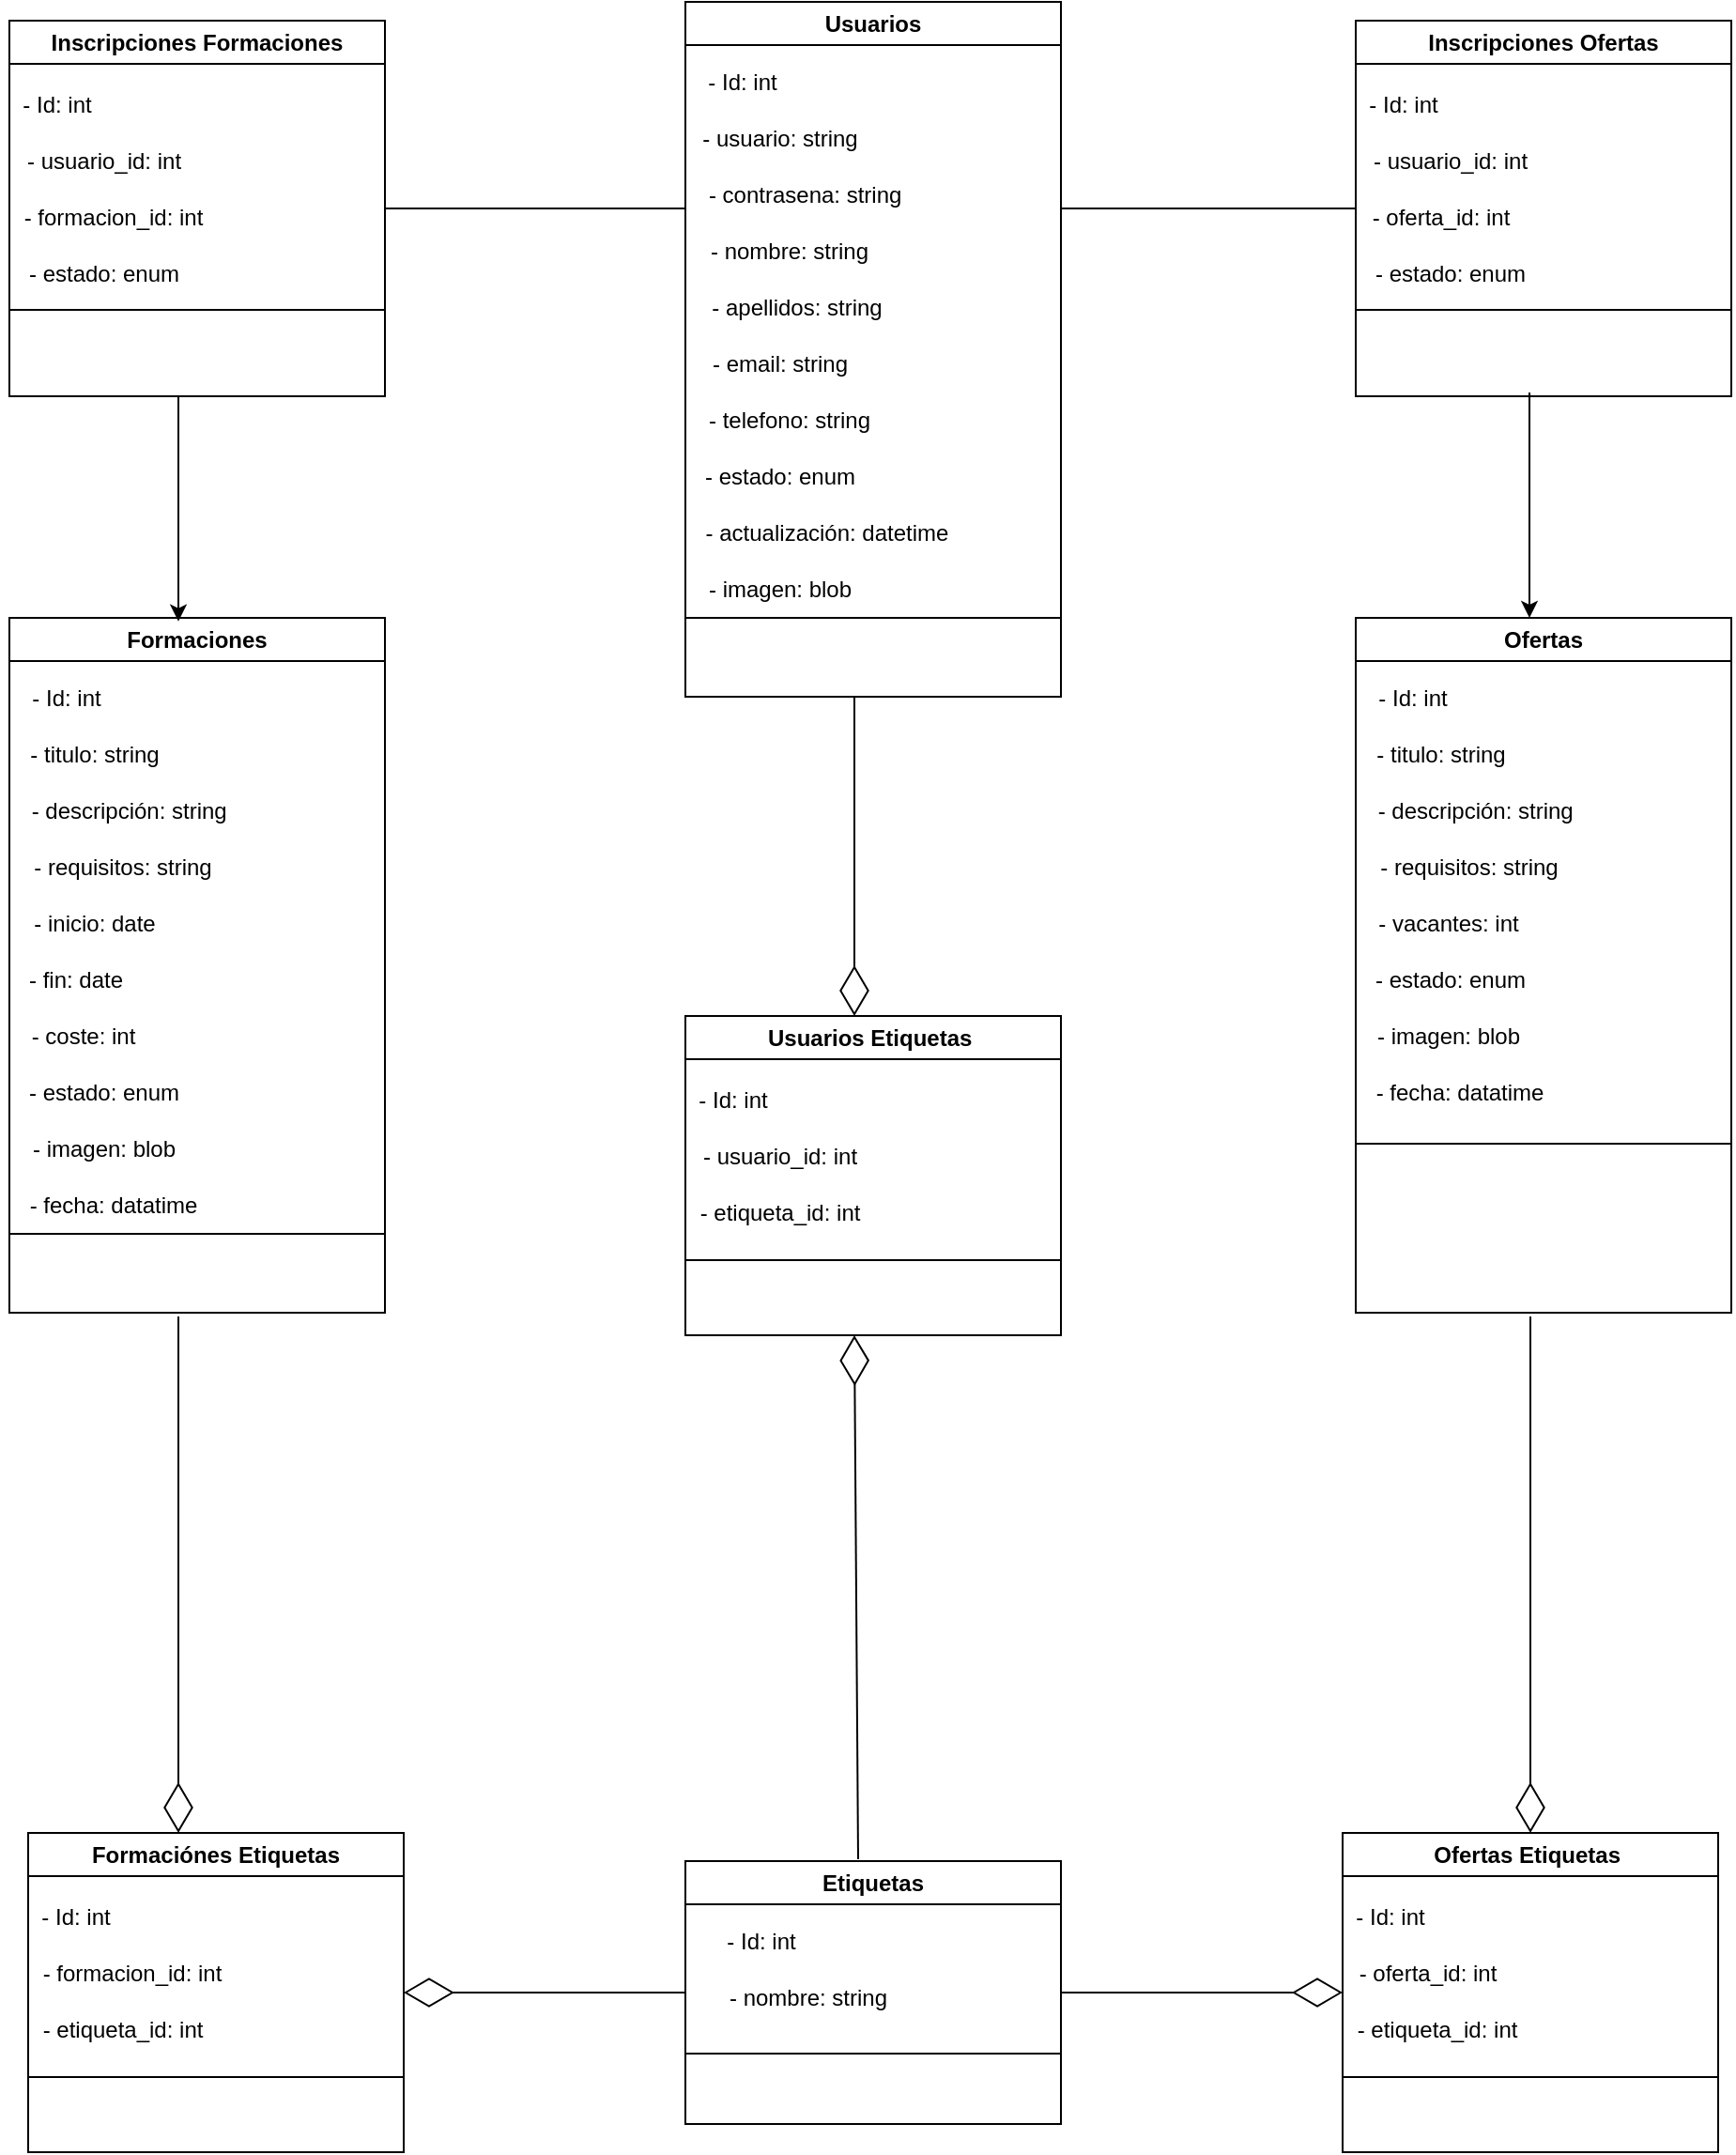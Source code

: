 <mxfile version="24.0.6" type="device">
  <diagram name="Página-1" id="EkDfT6Zjrfnr6tJfvy7X">
    <mxGraphModel dx="1674" dy="746" grid="1" gridSize="10" guides="1" tooltips="1" connect="1" arrows="1" fold="1" page="1" pageScale="1" pageWidth="827" pageHeight="1169" math="0" shadow="0">
      <root>
        <mxCell id="0" />
        <mxCell id="1" parent="0" />
        <mxCell id="8hRfX3uIP-VZX8fTtAwc-1" value="Etiquetas" style="swimlane;whiteSpace=wrap;html=1;" vertex="1" parent="1">
          <mxGeometry x="440" y="1030" width="200" height="140" as="geometry" />
        </mxCell>
        <mxCell id="8hRfX3uIP-VZX8fTtAwc-8" value="- nombre: string" style="text;html=1;align=center;verticalAlign=middle;resizable=0;points=[];autosize=1;strokeColor=none;fillColor=none;" vertex="1" parent="8hRfX3uIP-VZX8fTtAwc-1">
          <mxGeometry x="10" y="58" width="110" height="30" as="geometry" />
        </mxCell>
        <mxCell id="8hRfX3uIP-VZX8fTtAwc-6" value="" style="endArrow=none;html=1;rounded=0;" edge="1" parent="8hRfX3uIP-VZX8fTtAwc-1">
          <mxGeometry width="50" height="50" relative="1" as="geometry">
            <mxPoint y="102.5" as="sourcePoint" />
            <mxPoint x="200" y="102.5" as="targetPoint" />
          </mxGeometry>
        </mxCell>
        <mxCell id="8hRfX3uIP-VZX8fTtAwc-7" value="- Id: int" style="text;html=1;align=center;verticalAlign=middle;resizable=0;points=[];autosize=1;strokeColor=none;fillColor=none;" vertex="1" parent="8hRfX3uIP-VZX8fTtAwc-1">
          <mxGeometry x="10" y="28" width="60" height="30" as="geometry" />
        </mxCell>
        <mxCell id="8hRfX3uIP-VZX8fTtAwc-10" value="Formaciones" style="swimlane;whiteSpace=wrap;html=1;startSize=23;" vertex="1" parent="1">
          <mxGeometry x="80" y="368" width="200" height="370" as="geometry" />
        </mxCell>
        <mxCell id="8hRfX3uIP-VZX8fTtAwc-11" value="- titulo: string" style="text;html=1;align=center;verticalAlign=middle;resizable=0;points=[];autosize=1;strokeColor=none;fillColor=none;" vertex="1" parent="8hRfX3uIP-VZX8fTtAwc-10">
          <mxGeometry y="58" width="90" height="30" as="geometry" />
        </mxCell>
        <mxCell id="8hRfX3uIP-VZX8fTtAwc-12" value="" style="endArrow=none;html=1;rounded=0;" edge="1" parent="8hRfX3uIP-VZX8fTtAwc-10">
          <mxGeometry width="50" height="50" relative="1" as="geometry">
            <mxPoint y="328" as="sourcePoint" />
            <mxPoint x="200" y="328" as="targetPoint" />
          </mxGeometry>
        </mxCell>
        <mxCell id="8hRfX3uIP-VZX8fTtAwc-14" value="- descripción: string&amp;nbsp;" style="text;html=1;align=center;verticalAlign=middle;resizable=0;points=[];autosize=1;strokeColor=none;fillColor=none;" vertex="1" parent="8hRfX3uIP-VZX8fTtAwc-10">
          <mxGeometry y="88" width="130" height="30" as="geometry" />
        </mxCell>
        <mxCell id="8hRfX3uIP-VZX8fTtAwc-15" value="- requisitos: string" style="text;html=1;align=center;verticalAlign=middle;resizable=0;points=[];autosize=1;strokeColor=none;fillColor=none;" vertex="1" parent="8hRfX3uIP-VZX8fTtAwc-10">
          <mxGeometry y="118" width="120" height="30" as="geometry" />
        </mxCell>
        <mxCell id="8hRfX3uIP-VZX8fTtAwc-16" value="- inicio: date" style="text;html=1;align=center;verticalAlign=middle;resizable=0;points=[];autosize=1;strokeColor=none;fillColor=none;" vertex="1" parent="8hRfX3uIP-VZX8fTtAwc-10">
          <mxGeometry y="148" width="90" height="30" as="geometry" />
        </mxCell>
        <mxCell id="8hRfX3uIP-VZX8fTtAwc-18" value="- coste: int" style="text;html=1;align=center;verticalAlign=middle;resizable=0;points=[];autosize=1;strokeColor=none;fillColor=none;" vertex="1" parent="8hRfX3uIP-VZX8fTtAwc-10">
          <mxGeometry x="-1" y="208" width="80" height="30" as="geometry" />
        </mxCell>
        <mxCell id="8hRfX3uIP-VZX8fTtAwc-21" value="- estado: enum" style="text;html=1;align=center;verticalAlign=middle;resizable=0;points=[];autosize=1;strokeColor=none;fillColor=none;" vertex="1" parent="8hRfX3uIP-VZX8fTtAwc-10">
          <mxGeometry y="238" width="100" height="30" as="geometry" />
        </mxCell>
        <mxCell id="8hRfX3uIP-VZX8fTtAwc-22" value="- imagen: blob" style="text;html=1;align=center;verticalAlign=middle;resizable=0;points=[];autosize=1;strokeColor=none;fillColor=none;" vertex="1" parent="8hRfX3uIP-VZX8fTtAwc-10">
          <mxGeometry y="268" width="100" height="30" as="geometry" />
        </mxCell>
        <mxCell id="8hRfX3uIP-VZX8fTtAwc-23" value="- fecha: datatime" style="text;html=1;align=center;verticalAlign=middle;resizable=0;points=[];autosize=1;strokeColor=none;fillColor=none;" vertex="1" parent="8hRfX3uIP-VZX8fTtAwc-10">
          <mxGeometry y="298" width="110" height="30" as="geometry" />
        </mxCell>
        <mxCell id="8hRfX3uIP-VZX8fTtAwc-17" value="- fin: date" style="text;html=1;align=center;verticalAlign=middle;resizable=0;points=[];autosize=1;strokeColor=none;fillColor=none;" vertex="1" parent="8hRfX3uIP-VZX8fTtAwc-10">
          <mxGeometry y="178" width="70" height="30" as="geometry" />
        </mxCell>
        <mxCell id="8hRfX3uIP-VZX8fTtAwc-13" value="- Id: int" style="text;html=1;align=center;verticalAlign=middle;resizable=0;points=[];autosize=1;strokeColor=none;fillColor=none;" vertex="1" parent="1">
          <mxGeometry x="80" y="396" width="60" height="30" as="geometry" />
        </mxCell>
        <mxCell id="8hRfX3uIP-VZX8fTtAwc-25" value="Formaciónes Etiquetas" style="swimlane;whiteSpace=wrap;html=1;" vertex="1" parent="1">
          <mxGeometry x="90" y="1015" width="200" height="170" as="geometry" />
        </mxCell>
        <mxCell id="8hRfX3uIP-VZX8fTtAwc-26" value="- formacion_id: int" style="text;html=1;align=center;verticalAlign=middle;resizable=0;points=[];autosize=1;strokeColor=none;fillColor=none;" vertex="1" parent="8hRfX3uIP-VZX8fTtAwc-25">
          <mxGeometry x="-5" y="60" width="120" height="30" as="geometry" />
        </mxCell>
        <mxCell id="8hRfX3uIP-VZX8fTtAwc-27" value="" style="endArrow=none;html=1;rounded=0;" edge="1" parent="8hRfX3uIP-VZX8fTtAwc-25">
          <mxGeometry width="50" height="50" relative="1" as="geometry">
            <mxPoint y="130" as="sourcePoint" />
            <mxPoint x="200" y="130" as="targetPoint" />
          </mxGeometry>
        </mxCell>
        <mxCell id="8hRfX3uIP-VZX8fTtAwc-29" value="- etiqueta_id: int" style="text;html=1;align=center;verticalAlign=middle;resizable=0;points=[];autosize=1;strokeColor=none;fillColor=none;" vertex="1" parent="8hRfX3uIP-VZX8fTtAwc-25">
          <mxGeometry x="-5" y="90" width="110" height="30" as="geometry" />
        </mxCell>
        <mxCell id="8hRfX3uIP-VZX8fTtAwc-28" value="- Id: int" style="text;html=1;align=center;verticalAlign=middle;resizable=0;points=[];autosize=1;strokeColor=none;fillColor=none;" vertex="1" parent="8hRfX3uIP-VZX8fTtAwc-25">
          <mxGeometry x="-5" y="30" width="60" height="30" as="geometry" />
        </mxCell>
        <mxCell id="8hRfX3uIP-VZX8fTtAwc-30" value="Inscripciones Formaciones" style="swimlane;whiteSpace=wrap;html=1;" vertex="1" parent="1">
          <mxGeometry x="80" y="50" width="200" height="200" as="geometry" />
        </mxCell>
        <mxCell id="8hRfX3uIP-VZX8fTtAwc-31" value="- usuario_id: int" style="text;html=1;align=center;verticalAlign=middle;resizable=0;points=[];autosize=1;strokeColor=none;fillColor=none;" vertex="1" parent="8hRfX3uIP-VZX8fTtAwc-30">
          <mxGeometry x="-5" y="60" width="110" height="30" as="geometry" />
        </mxCell>
        <mxCell id="8hRfX3uIP-VZX8fTtAwc-32" value="" style="endArrow=none;html=1;rounded=0;" edge="1" parent="8hRfX3uIP-VZX8fTtAwc-30">
          <mxGeometry width="50" height="50" relative="1" as="geometry">
            <mxPoint y="154" as="sourcePoint" />
            <mxPoint x="200" y="154" as="targetPoint" />
          </mxGeometry>
        </mxCell>
        <mxCell id="8hRfX3uIP-VZX8fTtAwc-33" value="- formacion_id: int" style="text;html=1;align=center;verticalAlign=middle;resizable=0;points=[];autosize=1;strokeColor=none;fillColor=none;" vertex="1" parent="8hRfX3uIP-VZX8fTtAwc-30">
          <mxGeometry x="-5" y="90" width="120" height="30" as="geometry" />
        </mxCell>
        <mxCell id="8hRfX3uIP-VZX8fTtAwc-34" value="- Id: int" style="text;html=1;align=center;verticalAlign=middle;resizable=0;points=[];autosize=1;strokeColor=none;fillColor=none;" vertex="1" parent="8hRfX3uIP-VZX8fTtAwc-30">
          <mxGeometry x="-5" y="30" width="60" height="30" as="geometry" />
        </mxCell>
        <mxCell id="8hRfX3uIP-VZX8fTtAwc-35" value="- estado: enum" style="text;html=1;align=center;verticalAlign=middle;resizable=0;points=[];autosize=1;strokeColor=none;fillColor=none;" vertex="1" parent="8hRfX3uIP-VZX8fTtAwc-30">
          <mxGeometry y="120" width="100" height="30" as="geometry" />
        </mxCell>
        <mxCell id="8hRfX3uIP-VZX8fTtAwc-37" value="Inscripciones Ofertas" style="swimlane;whiteSpace=wrap;html=1;" vertex="1" parent="1">
          <mxGeometry x="797" y="50" width="200" height="200" as="geometry" />
        </mxCell>
        <mxCell id="8hRfX3uIP-VZX8fTtAwc-38" value="- usuario_id: int" style="text;html=1;align=center;verticalAlign=middle;resizable=0;points=[];autosize=1;strokeColor=none;fillColor=none;" vertex="1" parent="8hRfX3uIP-VZX8fTtAwc-37">
          <mxGeometry x="-5" y="60" width="110" height="30" as="geometry" />
        </mxCell>
        <mxCell id="8hRfX3uIP-VZX8fTtAwc-39" value="" style="endArrow=none;html=1;rounded=0;" edge="1" parent="8hRfX3uIP-VZX8fTtAwc-37">
          <mxGeometry width="50" height="50" relative="1" as="geometry">
            <mxPoint y="154" as="sourcePoint" />
            <mxPoint x="200" y="154" as="targetPoint" />
          </mxGeometry>
        </mxCell>
        <mxCell id="8hRfX3uIP-VZX8fTtAwc-40" value="- oferta_id: int" style="text;html=1;align=center;verticalAlign=middle;resizable=0;points=[];autosize=1;strokeColor=none;fillColor=none;" vertex="1" parent="8hRfX3uIP-VZX8fTtAwc-37">
          <mxGeometry x="-5" y="90" width="100" height="30" as="geometry" />
        </mxCell>
        <mxCell id="8hRfX3uIP-VZX8fTtAwc-41" value="- Id: int" style="text;html=1;align=center;verticalAlign=middle;resizable=0;points=[];autosize=1;strokeColor=none;fillColor=none;" vertex="1" parent="8hRfX3uIP-VZX8fTtAwc-37">
          <mxGeometry x="-5" y="30" width="60" height="30" as="geometry" />
        </mxCell>
        <mxCell id="8hRfX3uIP-VZX8fTtAwc-42" value="- estado: enum" style="text;html=1;align=center;verticalAlign=middle;resizable=0;points=[];autosize=1;strokeColor=none;fillColor=none;" vertex="1" parent="8hRfX3uIP-VZX8fTtAwc-37">
          <mxGeometry y="120" width="100" height="30" as="geometry" />
        </mxCell>
        <mxCell id="8hRfX3uIP-VZX8fTtAwc-43" value="Ofertas" style="swimlane;whiteSpace=wrap;html=1;startSize=23;" vertex="1" parent="1">
          <mxGeometry x="797" y="368" width="200" height="370" as="geometry" />
        </mxCell>
        <mxCell id="8hRfX3uIP-VZX8fTtAwc-44" value="- titulo: string" style="text;html=1;align=center;verticalAlign=middle;resizable=0;points=[];autosize=1;strokeColor=none;fillColor=none;" vertex="1" parent="8hRfX3uIP-VZX8fTtAwc-43">
          <mxGeometry y="58" width="90" height="30" as="geometry" />
        </mxCell>
        <mxCell id="8hRfX3uIP-VZX8fTtAwc-45" value="" style="endArrow=none;html=1;rounded=0;" edge="1" parent="8hRfX3uIP-VZX8fTtAwc-43">
          <mxGeometry width="50" height="50" relative="1" as="geometry">
            <mxPoint y="280" as="sourcePoint" />
            <mxPoint x="200" y="280" as="targetPoint" />
          </mxGeometry>
        </mxCell>
        <mxCell id="8hRfX3uIP-VZX8fTtAwc-46" value="- descripción: string&amp;nbsp;" style="text;html=1;align=center;verticalAlign=middle;resizable=0;points=[];autosize=1;strokeColor=none;fillColor=none;" vertex="1" parent="8hRfX3uIP-VZX8fTtAwc-43">
          <mxGeometry y="88" width="130" height="30" as="geometry" />
        </mxCell>
        <mxCell id="8hRfX3uIP-VZX8fTtAwc-47" value="- requisitos: string" style="text;html=1;align=center;verticalAlign=middle;resizable=0;points=[];autosize=1;strokeColor=none;fillColor=none;" vertex="1" parent="8hRfX3uIP-VZX8fTtAwc-43">
          <mxGeometry y="118" width="120" height="30" as="geometry" />
        </mxCell>
        <mxCell id="8hRfX3uIP-VZX8fTtAwc-48" value="- vacantes: int" style="text;html=1;align=center;verticalAlign=middle;resizable=0;points=[];autosize=1;strokeColor=none;fillColor=none;" vertex="1" parent="8hRfX3uIP-VZX8fTtAwc-43">
          <mxGeometry x="-1" y="148" width="100" height="30" as="geometry" />
        </mxCell>
        <mxCell id="8hRfX3uIP-VZX8fTtAwc-51" value="- imagen: blob" style="text;html=1;align=center;verticalAlign=middle;resizable=0;points=[];autosize=1;strokeColor=none;fillColor=none;" vertex="1" parent="8hRfX3uIP-VZX8fTtAwc-43">
          <mxGeometry x="-1" y="208" width="100" height="30" as="geometry" />
        </mxCell>
        <mxCell id="8hRfX3uIP-VZX8fTtAwc-52" value="- fecha: datatime" style="text;html=1;align=center;verticalAlign=middle;resizable=0;points=[];autosize=1;strokeColor=none;fillColor=none;" vertex="1" parent="8hRfX3uIP-VZX8fTtAwc-43">
          <mxGeometry y="238" width="110" height="30" as="geometry" />
        </mxCell>
        <mxCell id="8hRfX3uIP-VZX8fTtAwc-53" value="- estado: enum" style="text;html=1;align=center;verticalAlign=middle;resizable=0;points=[];autosize=1;strokeColor=none;fillColor=none;" vertex="1" parent="8hRfX3uIP-VZX8fTtAwc-43">
          <mxGeometry y="178" width="100" height="30" as="geometry" />
        </mxCell>
        <mxCell id="8hRfX3uIP-VZX8fTtAwc-54" value="- Id: int" style="text;html=1;align=center;verticalAlign=middle;resizable=0;points=[];autosize=1;strokeColor=none;fillColor=none;" vertex="1" parent="1">
          <mxGeometry x="797" y="396" width="60" height="30" as="geometry" />
        </mxCell>
        <mxCell id="8hRfX3uIP-VZX8fTtAwc-56" value="Ofertas Etiquetas&amp;nbsp;" style="swimlane;whiteSpace=wrap;html=1;" vertex="1" parent="1">
          <mxGeometry x="790" y="1015" width="200" height="170" as="geometry" />
        </mxCell>
        <mxCell id="8hRfX3uIP-VZX8fTtAwc-57" value="- oferta_id: int" style="text;html=1;align=center;verticalAlign=middle;resizable=0;points=[];autosize=1;strokeColor=none;fillColor=none;" vertex="1" parent="8hRfX3uIP-VZX8fTtAwc-56">
          <mxGeometry x="-5" y="60" width="100" height="30" as="geometry" />
        </mxCell>
        <mxCell id="8hRfX3uIP-VZX8fTtAwc-58" value="" style="endArrow=none;html=1;rounded=0;" edge="1" parent="8hRfX3uIP-VZX8fTtAwc-56">
          <mxGeometry width="50" height="50" relative="1" as="geometry">
            <mxPoint y="130" as="sourcePoint" />
            <mxPoint x="200" y="130" as="targetPoint" />
          </mxGeometry>
        </mxCell>
        <mxCell id="8hRfX3uIP-VZX8fTtAwc-59" value="- etiqueta_id: int" style="text;html=1;align=center;verticalAlign=middle;resizable=0;points=[];autosize=1;strokeColor=none;fillColor=none;" vertex="1" parent="8hRfX3uIP-VZX8fTtAwc-56">
          <mxGeometry x="-5" y="90" width="110" height="30" as="geometry" />
        </mxCell>
        <mxCell id="8hRfX3uIP-VZX8fTtAwc-60" value="- Id: int" style="text;html=1;align=center;verticalAlign=middle;resizable=0;points=[];autosize=1;strokeColor=none;fillColor=none;" vertex="1" parent="8hRfX3uIP-VZX8fTtAwc-56">
          <mxGeometry x="-5" y="30" width="60" height="30" as="geometry" />
        </mxCell>
        <mxCell id="8hRfX3uIP-VZX8fTtAwc-61" value="Usuarios" style="swimlane;whiteSpace=wrap;html=1;startSize=23;" vertex="1" parent="1">
          <mxGeometry x="440" y="40" width="200" height="370" as="geometry" />
        </mxCell>
        <mxCell id="8hRfX3uIP-VZX8fTtAwc-62" value="- usuario: string" style="text;html=1;align=center;verticalAlign=middle;resizable=0;points=[];autosize=1;strokeColor=none;fillColor=none;" vertex="1" parent="8hRfX3uIP-VZX8fTtAwc-61">
          <mxGeometry x="-5" y="58" width="110" height="30" as="geometry" />
        </mxCell>
        <mxCell id="8hRfX3uIP-VZX8fTtAwc-63" value="" style="endArrow=none;html=1;rounded=0;" edge="1" parent="8hRfX3uIP-VZX8fTtAwc-61">
          <mxGeometry width="50" height="50" relative="1" as="geometry">
            <mxPoint y="328" as="sourcePoint" />
            <mxPoint x="200" y="328" as="targetPoint" />
          </mxGeometry>
        </mxCell>
        <mxCell id="8hRfX3uIP-VZX8fTtAwc-64" value="- contrasena: string&amp;nbsp;" style="text;html=1;align=center;verticalAlign=middle;resizable=0;points=[];autosize=1;strokeColor=none;fillColor=none;" vertex="1" parent="8hRfX3uIP-VZX8fTtAwc-61">
          <mxGeometry y="88" width="130" height="30" as="geometry" />
        </mxCell>
        <mxCell id="8hRfX3uIP-VZX8fTtAwc-65" value="- nombre: string" style="text;html=1;align=center;verticalAlign=middle;resizable=0;points=[];autosize=1;strokeColor=none;fillColor=none;" vertex="1" parent="8hRfX3uIP-VZX8fTtAwc-61">
          <mxGeometry y="118" width="110" height="30" as="geometry" />
        </mxCell>
        <mxCell id="8hRfX3uIP-VZX8fTtAwc-66" value="- apellidos: string" style="text;html=1;align=center;verticalAlign=middle;resizable=0;points=[];autosize=1;strokeColor=none;fillColor=none;" vertex="1" parent="8hRfX3uIP-VZX8fTtAwc-61">
          <mxGeometry x="4" y="148" width="110" height="30" as="geometry" />
        </mxCell>
        <mxCell id="8hRfX3uIP-VZX8fTtAwc-67" value="- telefono: string" style="text;html=1;align=center;verticalAlign=middle;resizable=0;points=[];autosize=1;strokeColor=none;fillColor=none;" vertex="1" parent="8hRfX3uIP-VZX8fTtAwc-61">
          <mxGeometry y="208" width="110" height="30" as="geometry" />
        </mxCell>
        <mxCell id="8hRfX3uIP-VZX8fTtAwc-68" value="- estado: enum" style="text;html=1;align=center;verticalAlign=middle;resizable=0;points=[];autosize=1;strokeColor=none;fillColor=none;" vertex="1" parent="8hRfX3uIP-VZX8fTtAwc-61">
          <mxGeometry y="238" width="100" height="30" as="geometry" />
        </mxCell>
        <mxCell id="8hRfX3uIP-VZX8fTtAwc-69" value="- actualización: datetime" style="text;html=1;align=center;verticalAlign=middle;resizable=0;points=[];autosize=1;strokeColor=none;fillColor=none;" vertex="1" parent="8hRfX3uIP-VZX8fTtAwc-61">
          <mxGeometry y="268" width="150" height="30" as="geometry" />
        </mxCell>
        <mxCell id="8hRfX3uIP-VZX8fTtAwc-70" value="- imagen: blob" style="text;html=1;align=center;verticalAlign=middle;resizable=0;points=[];autosize=1;strokeColor=none;fillColor=none;" vertex="1" parent="8hRfX3uIP-VZX8fTtAwc-61">
          <mxGeometry y="298" width="100" height="30" as="geometry" />
        </mxCell>
        <mxCell id="8hRfX3uIP-VZX8fTtAwc-71" value="- email: string" style="text;html=1;align=center;verticalAlign=middle;resizable=0;points=[];autosize=1;strokeColor=none;fillColor=none;" vertex="1" parent="8hRfX3uIP-VZX8fTtAwc-61">
          <mxGeometry y="178" width="100" height="30" as="geometry" />
        </mxCell>
        <mxCell id="8hRfX3uIP-VZX8fTtAwc-72" value="- Id: int" style="text;html=1;align=center;verticalAlign=middle;resizable=0;points=[];autosize=1;strokeColor=none;fillColor=none;" vertex="1" parent="8hRfX3uIP-VZX8fTtAwc-61">
          <mxGeometry y="28" width="60" height="30" as="geometry" />
        </mxCell>
        <mxCell id="8hRfX3uIP-VZX8fTtAwc-73" value="Usuarios Etiquetas&amp;nbsp;" style="swimlane;whiteSpace=wrap;html=1;" vertex="1" parent="1">
          <mxGeometry x="440" y="580" width="200" height="170" as="geometry" />
        </mxCell>
        <mxCell id="8hRfX3uIP-VZX8fTtAwc-74" value="- usuario_id: int" style="text;html=1;align=center;verticalAlign=middle;resizable=0;points=[];autosize=1;strokeColor=none;fillColor=none;" vertex="1" parent="8hRfX3uIP-VZX8fTtAwc-73">
          <mxGeometry x="-5" y="60" width="110" height="30" as="geometry" />
        </mxCell>
        <mxCell id="8hRfX3uIP-VZX8fTtAwc-75" value="" style="endArrow=none;html=1;rounded=0;" edge="1" parent="8hRfX3uIP-VZX8fTtAwc-73">
          <mxGeometry width="50" height="50" relative="1" as="geometry">
            <mxPoint y="130" as="sourcePoint" />
            <mxPoint x="200" y="130" as="targetPoint" />
          </mxGeometry>
        </mxCell>
        <mxCell id="8hRfX3uIP-VZX8fTtAwc-76" value="- etiqueta_id: int" style="text;html=1;align=center;verticalAlign=middle;resizable=0;points=[];autosize=1;strokeColor=none;fillColor=none;" vertex="1" parent="8hRfX3uIP-VZX8fTtAwc-73">
          <mxGeometry x="-5" y="90" width="110" height="30" as="geometry" />
        </mxCell>
        <mxCell id="8hRfX3uIP-VZX8fTtAwc-77" value="- Id: int" style="text;html=1;align=center;verticalAlign=middle;resizable=0;points=[];autosize=1;strokeColor=none;fillColor=none;" vertex="1" parent="8hRfX3uIP-VZX8fTtAwc-73">
          <mxGeometry x="-5" y="30" width="60" height="30" as="geometry" />
        </mxCell>
        <mxCell id="8hRfX3uIP-VZX8fTtAwc-80" value="" style="endArrow=diamondThin;endFill=0;endSize=24;html=1;rounded=0;entryX=0;entryY=0.5;entryDx=0;entryDy=0;exitX=1;exitY=0.5;exitDx=0;exitDy=0;" edge="1" parent="1" source="8hRfX3uIP-VZX8fTtAwc-1" target="8hRfX3uIP-VZX8fTtAwc-56">
          <mxGeometry width="160" relative="1" as="geometry">
            <mxPoint x="660" y="1090" as="sourcePoint" />
            <mxPoint x="790" y="1110" as="targetPoint" />
          </mxGeometry>
        </mxCell>
        <mxCell id="8hRfX3uIP-VZX8fTtAwc-81" value="" style="endArrow=diamondThin;endFill=0;endSize=24;html=1;rounded=0;entryX=0.5;entryY=0;entryDx=0;entryDy=0;" edge="1" parent="1" target="8hRfX3uIP-VZX8fTtAwc-56">
          <mxGeometry width="160" relative="1" as="geometry">
            <mxPoint x="890" y="740" as="sourcePoint" />
            <mxPoint x="937" y="780" as="targetPoint" />
          </mxGeometry>
        </mxCell>
        <mxCell id="8hRfX3uIP-VZX8fTtAwc-83" value="" style="endArrow=diamondThin;endFill=0;endSize=24;html=1;rounded=0;entryX=1;entryY=0.5;entryDx=0;entryDy=0;exitX=0;exitY=0.5;exitDx=0;exitDy=0;" edge="1" parent="1" source="8hRfX3uIP-VZX8fTtAwc-1" target="8hRfX3uIP-VZX8fTtAwc-25">
          <mxGeometry width="160" relative="1" as="geometry">
            <mxPoint x="420" y="1120" as="sourcePoint" />
            <mxPoint x="459" y="970" as="targetPoint" />
          </mxGeometry>
        </mxCell>
        <mxCell id="8hRfX3uIP-VZX8fTtAwc-84" value="" style="endArrow=diamondThin;endFill=0;endSize=24;html=1;rounded=0;entryX=0.5;entryY=0;entryDx=0;entryDy=0;" edge="1" parent="1">
          <mxGeometry width="160" relative="1" as="geometry">
            <mxPoint x="170" y="740" as="sourcePoint" />
            <mxPoint x="170" y="1015" as="targetPoint" />
          </mxGeometry>
        </mxCell>
        <mxCell id="8hRfX3uIP-VZX8fTtAwc-88" value="" style="endArrow=none;html=1;rounded=0;exitX=1;exitY=0.5;exitDx=0;exitDy=0;" edge="1" parent="1" source="8hRfX3uIP-VZX8fTtAwc-30">
          <mxGeometry width="50" height="50" relative="1" as="geometry">
            <mxPoint x="300" y="170" as="sourcePoint" />
            <mxPoint x="440" y="150" as="targetPoint" />
          </mxGeometry>
        </mxCell>
        <mxCell id="8hRfX3uIP-VZX8fTtAwc-89" value="" style="endArrow=none;html=1;rounded=0;entryX=0;entryY=0.5;entryDx=0;entryDy=0;" edge="1" parent="1" target="8hRfX3uIP-VZX8fTtAwc-37">
          <mxGeometry width="50" height="50" relative="1" as="geometry">
            <mxPoint x="640" y="150" as="sourcePoint" />
            <mxPoint x="750" y="160" as="targetPoint" />
          </mxGeometry>
        </mxCell>
        <mxCell id="8hRfX3uIP-VZX8fTtAwc-90" value="" style="endArrow=classic;html=1;rounded=0;entryX=0.5;entryY=0.005;entryDx=0;entryDy=0;entryPerimeter=0;" edge="1" parent="1">
          <mxGeometry width="50" height="50" relative="1" as="geometry">
            <mxPoint x="170" y="250" as="sourcePoint" />
            <mxPoint x="170" y="369.85" as="targetPoint" />
          </mxGeometry>
        </mxCell>
        <mxCell id="8hRfX3uIP-VZX8fTtAwc-91" value="" style="endArrow=classic;html=1;rounded=0;entryX=0.5;entryY=0.005;entryDx=0;entryDy=0;entryPerimeter=0;" edge="1" parent="1">
          <mxGeometry width="50" height="50" relative="1" as="geometry">
            <mxPoint x="889.5" y="248" as="sourcePoint" />
            <mxPoint x="889.5" y="368" as="targetPoint" />
          </mxGeometry>
        </mxCell>
        <mxCell id="8hRfX3uIP-VZX8fTtAwc-92" value="" style="endArrow=diamondThin;endFill=0;endSize=24;html=1;rounded=0;" edge="1" parent="1">
          <mxGeometry width="160" relative="1" as="geometry">
            <mxPoint x="530" y="410" as="sourcePoint" />
            <mxPoint x="530" y="580" as="targetPoint" />
          </mxGeometry>
        </mxCell>
        <mxCell id="8hRfX3uIP-VZX8fTtAwc-93" value="" style="endArrow=diamondThin;endFill=0;endSize=24;html=1;rounded=0;exitX=0.46;exitY=-0.007;exitDx=0;exitDy=0;exitPerimeter=0;" edge="1" parent="1" source="8hRfX3uIP-VZX8fTtAwc-1">
          <mxGeometry width="160" relative="1" as="geometry">
            <mxPoint x="640" y="920" as="sourcePoint" />
            <mxPoint x="530" y="750" as="targetPoint" />
          </mxGeometry>
        </mxCell>
      </root>
    </mxGraphModel>
  </diagram>
</mxfile>
